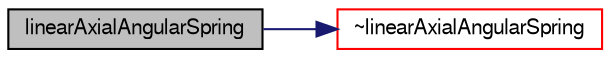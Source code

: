 digraph "linearAxialAngularSpring"
{
  bgcolor="transparent";
  edge [fontname="FreeSans",fontsize="10",labelfontname="FreeSans",labelfontsize="10"];
  node [fontname="FreeSans",fontsize="10",shape=record];
  rankdir="LR";
  Node0 [label="linearAxialAngularSpring",height=0.2,width=0.4,color="black", fillcolor="grey75", style="filled", fontcolor="black"];
  Node0 -> Node1 [color="midnightblue",fontsize="10",style="solid",fontname="FreeSans"];
  Node1 [label="~linearAxialAngularSpring",height=0.2,width=0.4,color="red",URL="$a29502.html#a1173e978f72c84c9ae36dca5043fb8af",tooltip="Destructor. "];
}
